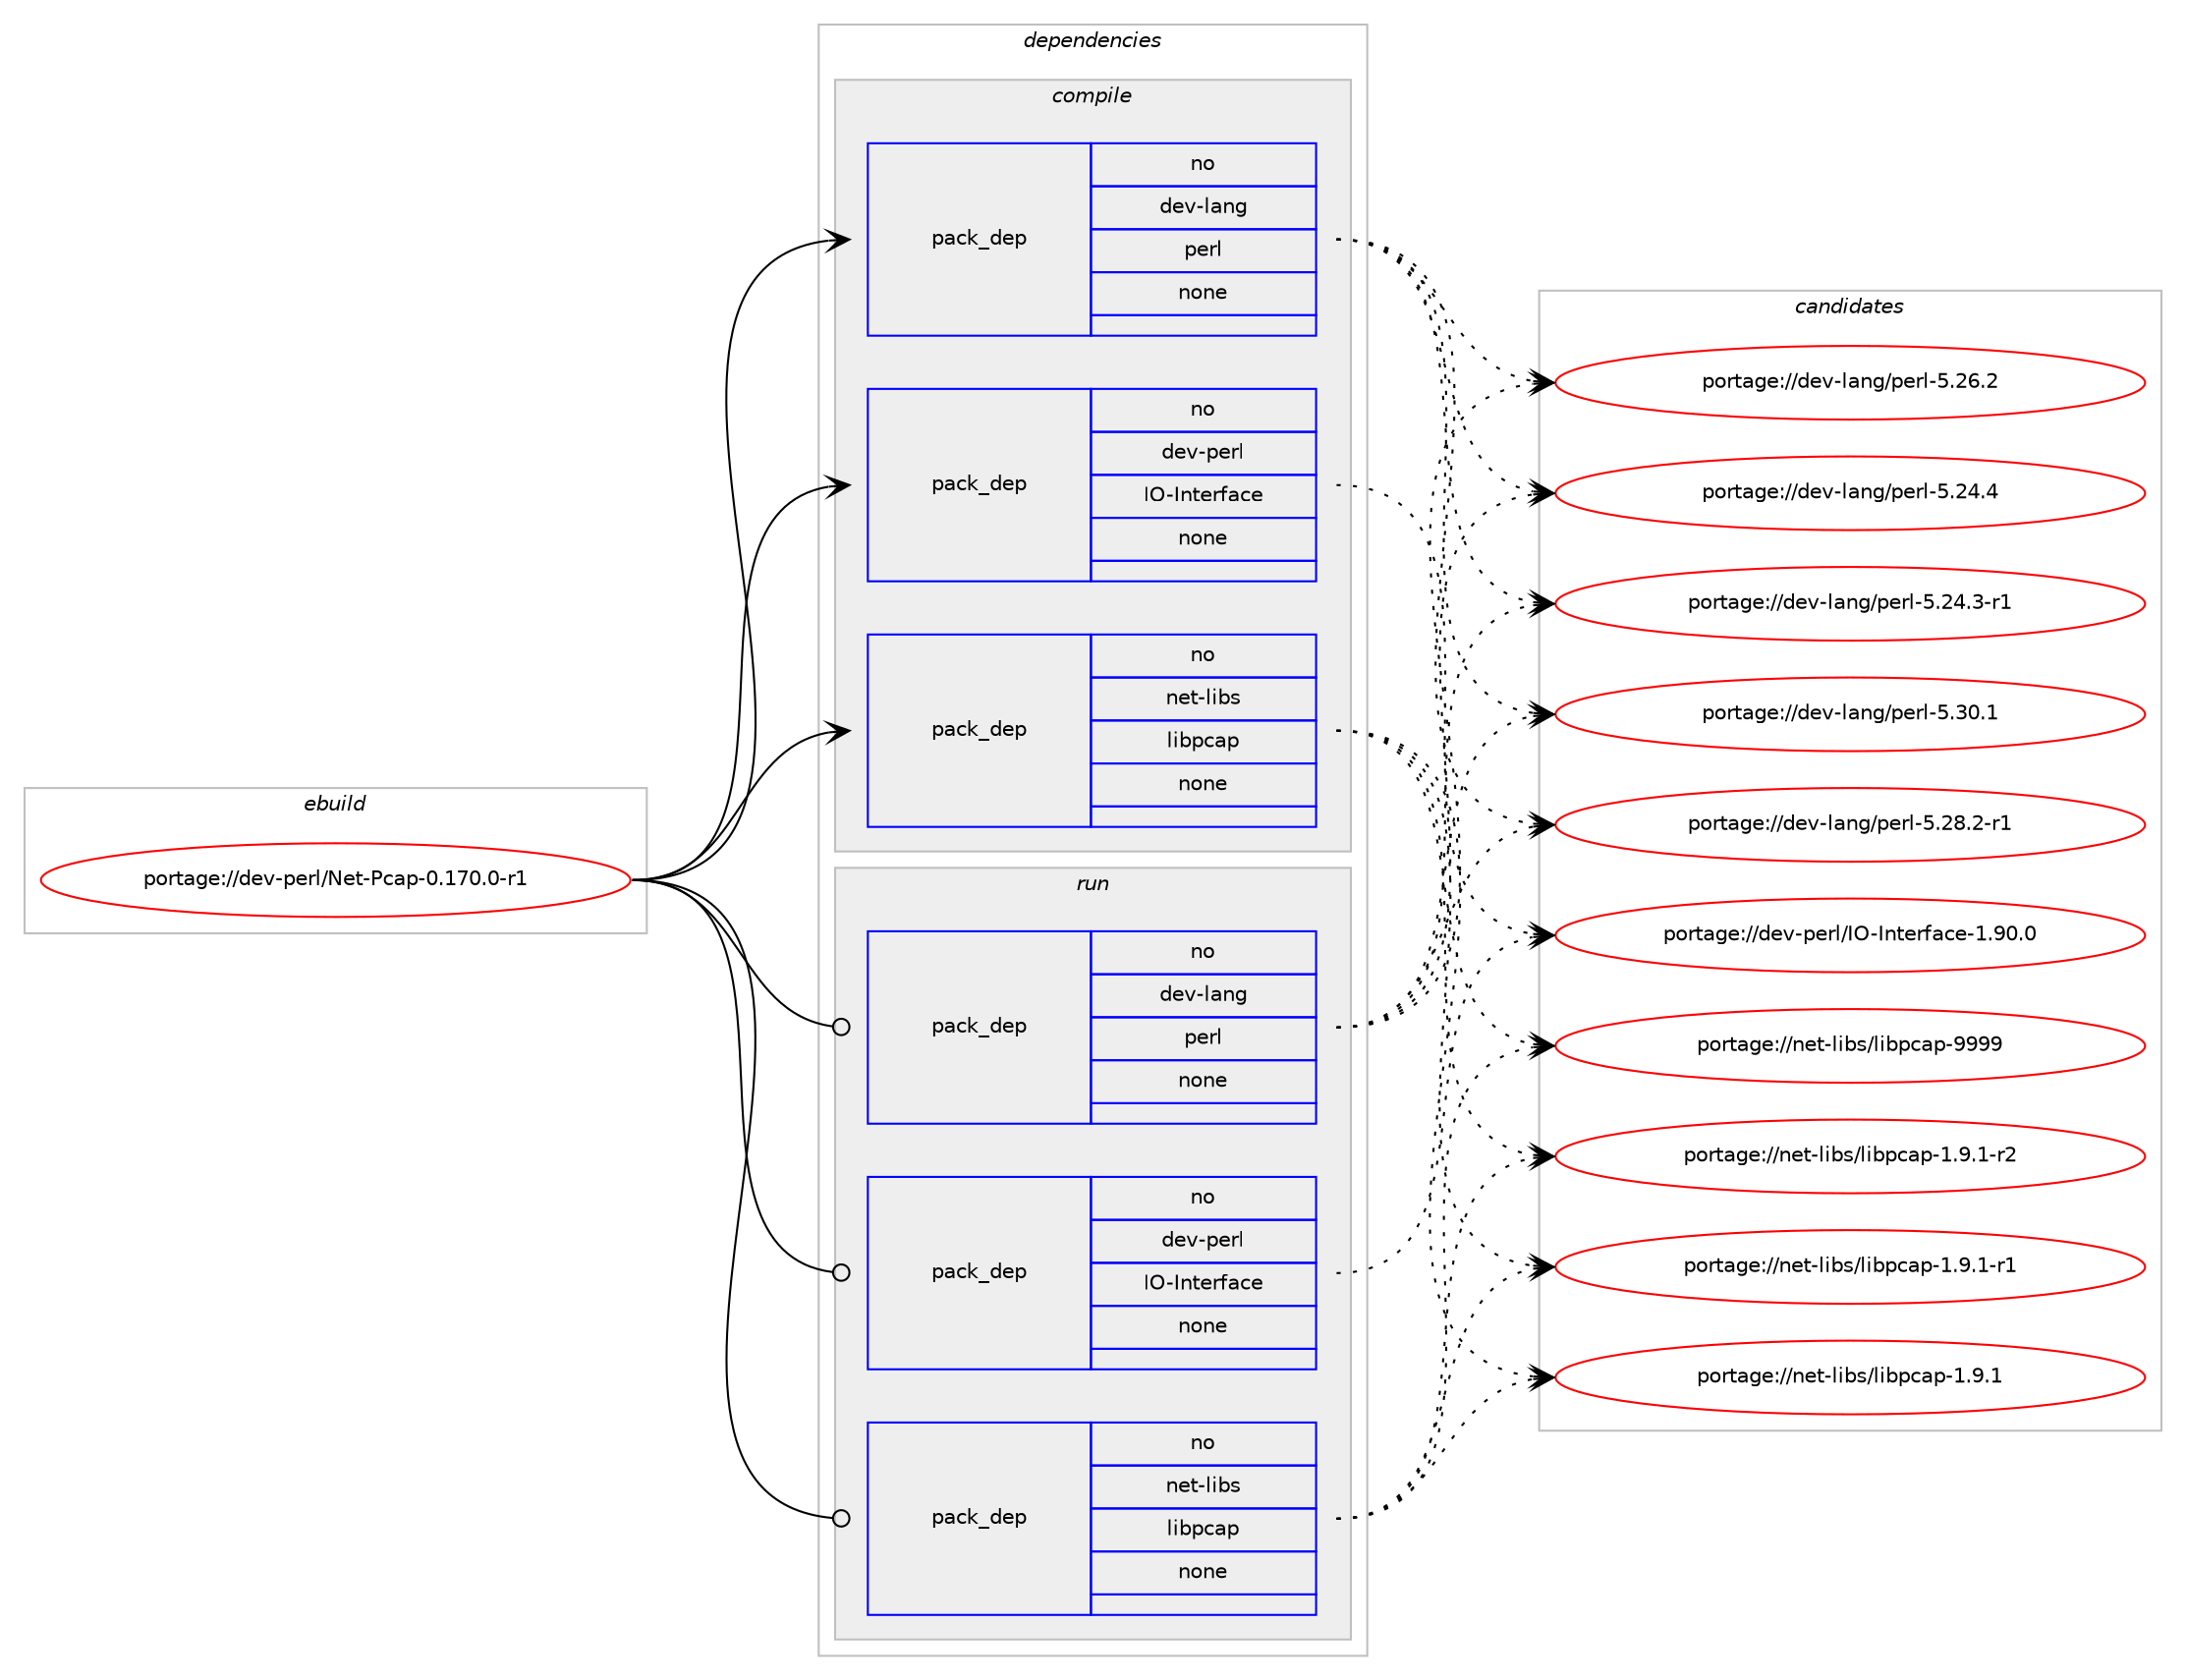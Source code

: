 digraph prolog {

# *************
# Graph options
# *************

newrank=true;
concentrate=true;
compound=true;
graph [rankdir=LR,fontname=Helvetica,fontsize=10,ranksep=1.5];#, ranksep=2.5, nodesep=0.2];
edge  [arrowhead=vee];
node  [fontname=Helvetica,fontsize=10];

# **********
# The ebuild
# **********

subgraph cluster_leftcol {
color=gray;
rank=same;
label=<<i>ebuild</i>>;
id [label="portage://dev-perl/Net-Pcap-0.170.0-r1", color=red, width=4, href="../dev-perl/Net-Pcap-0.170.0-r1.svg"];
}

# ****************
# The dependencies
# ****************

subgraph cluster_midcol {
color=gray;
label=<<i>dependencies</i>>;
subgraph cluster_compile {
fillcolor="#eeeeee";
style=filled;
label=<<i>compile</i>>;
subgraph pack359510 {
dependency486348 [label=<<TABLE BORDER="0" CELLBORDER="1" CELLSPACING="0" CELLPADDING="4" WIDTH="220"><TR><TD ROWSPAN="6" CELLPADDING="30">pack_dep</TD></TR><TR><TD WIDTH="110">no</TD></TR><TR><TD>dev-lang</TD></TR><TR><TD>perl</TD></TR><TR><TD>none</TD></TR><TR><TD></TD></TR></TABLE>>, shape=none, color=blue];
}
id:e -> dependency486348:w [weight=20,style="solid",arrowhead="vee"];
subgraph pack359511 {
dependency486349 [label=<<TABLE BORDER="0" CELLBORDER="1" CELLSPACING="0" CELLPADDING="4" WIDTH="220"><TR><TD ROWSPAN="6" CELLPADDING="30">pack_dep</TD></TR><TR><TD WIDTH="110">no</TD></TR><TR><TD>dev-perl</TD></TR><TR><TD>IO-Interface</TD></TR><TR><TD>none</TD></TR><TR><TD></TD></TR></TABLE>>, shape=none, color=blue];
}
id:e -> dependency486349:w [weight=20,style="solid",arrowhead="vee"];
subgraph pack359512 {
dependency486350 [label=<<TABLE BORDER="0" CELLBORDER="1" CELLSPACING="0" CELLPADDING="4" WIDTH="220"><TR><TD ROWSPAN="6" CELLPADDING="30">pack_dep</TD></TR><TR><TD WIDTH="110">no</TD></TR><TR><TD>net-libs</TD></TR><TR><TD>libpcap</TD></TR><TR><TD>none</TD></TR><TR><TD></TD></TR></TABLE>>, shape=none, color=blue];
}
id:e -> dependency486350:w [weight=20,style="solid",arrowhead="vee"];
}
subgraph cluster_compileandrun {
fillcolor="#eeeeee";
style=filled;
label=<<i>compile and run</i>>;
}
subgraph cluster_run {
fillcolor="#eeeeee";
style=filled;
label=<<i>run</i>>;
subgraph pack359513 {
dependency486351 [label=<<TABLE BORDER="0" CELLBORDER="1" CELLSPACING="0" CELLPADDING="4" WIDTH="220"><TR><TD ROWSPAN="6" CELLPADDING="30">pack_dep</TD></TR><TR><TD WIDTH="110">no</TD></TR><TR><TD>dev-lang</TD></TR><TR><TD>perl</TD></TR><TR><TD>none</TD></TR><TR><TD></TD></TR></TABLE>>, shape=none, color=blue];
}
id:e -> dependency486351:w [weight=20,style="solid",arrowhead="odot"];
subgraph pack359514 {
dependency486352 [label=<<TABLE BORDER="0" CELLBORDER="1" CELLSPACING="0" CELLPADDING="4" WIDTH="220"><TR><TD ROWSPAN="6" CELLPADDING="30">pack_dep</TD></TR><TR><TD WIDTH="110">no</TD></TR><TR><TD>dev-perl</TD></TR><TR><TD>IO-Interface</TD></TR><TR><TD>none</TD></TR><TR><TD></TD></TR></TABLE>>, shape=none, color=blue];
}
id:e -> dependency486352:w [weight=20,style="solid",arrowhead="odot"];
subgraph pack359515 {
dependency486353 [label=<<TABLE BORDER="0" CELLBORDER="1" CELLSPACING="0" CELLPADDING="4" WIDTH="220"><TR><TD ROWSPAN="6" CELLPADDING="30">pack_dep</TD></TR><TR><TD WIDTH="110">no</TD></TR><TR><TD>net-libs</TD></TR><TR><TD>libpcap</TD></TR><TR><TD>none</TD></TR><TR><TD></TD></TR></TABLE>>, shape=none, color=blue];
}
id:e -> dependency486353:w [weight=20,style="solid",arrowhead="odot"];
}
}

# **************
# The candidates
# **************

subgraph cluster_choices {
rank=same;
color=gray;
label=<<i>candidates</i>>;

subgraph choice359510 {
color=black;
nodesep=1;
choice10010111845108971101034711210111410845534651484649 [label="portage://dev-lang/perl-5.30.1", color=red, width=4,href="../dev-lang/perl-5.30.1.svg"];
choice100101118451089711010347112101114108455346505646504511449 [label="portage://dev-lang/perl-5.28.2-r1", color=red, width=4,href="../dev-lang/perl-5.28.2-r1.svg"];
choice10010111845108971101034711210111410845534650544650 [label="portage://dev-lang/perl-5.26.2", color=red, width=4,href="../dev-lang/perl-5.26.2.svg"];
choice10010111845108971101034711210111410845534650524652 [label="portage://dev-lang/perl-5.24.4", color=red, width=4,href="../dev-lang/perl-5.24.4.svg"];
choice100101118451089711010347112101114108455346505246514511449 [label="portage://dev-lang/perl-5.24.3-r1", color=red, width=4,href="../dev-lang/perl-5.24.3-r1.svg"];
dependency486348:e -> choice10010111845108971101034711210111410845534651484649:w [style=dotted,weight="100"];
dependency486348:e -> choice100101118451089711010347112101114108455346505646504511449:w [style=dotted,weight="100"];
dependency486348:e -> choice10010111845108971101034711210111410845534650544650:w [style=dotted,weight="100"];
dependency486348:e -> choice10010111845108971101034711210111410845534650524652:w [style=dotted,weight="100"];
dependency486348:e -> choice100101118451089711010347112101114108455346505246514511449:w [style=dotted,weight="100"];
}
subgraph choice359511 {
color=black;
nodesep=1;
choice100101118451121011141084773794573110116101114102979910145494657484648 [label="portage://dev-perl/IO-Interface-1.90.0", color=red, width=4,href="../dev-perl/IO-Interface-1.90.0.svg"];
dependency486349:e -> choice100101118451121011141084773794573110116101114102979910145494657484648:w [style=dotted,weight="100"];
}
subgraph choice359512 {
color=black;
nodesep=1;
choice1101011164510810598115471081059811299971124557575757 [label="portage://net-libs/libpcap-9999", color=red, width=4,href="../net-libs/libpcap-9999.svg"];
choice1101011164510810598115471081059811299971124549465746494511450 [label="portage://net-libs/libpcap-1.9.1-r2", color=red, width=4,href="../net-libs/libpcap-1.9.1-r2.svg"];
choice1101011164510810598115471081059811299971124549465746494511449 [label="portage://net-libs/libpcap-1.9.1-r1", color=red, width=4,href="../net-libs/libpcap-1.9.1-r1.svg"];
choice110101116451081059811547108105981129997112454946574649 [label="portage://net-libs/libpcap-1.9.1", color=red, width=4,href="../net-libs/libpcap-1.9.1.svg"];
dependency486350:e -> choice1101011164510810598115471081059811299971124557575757:w [style=dotted,weight="100"];
dependency486350:e -> choice1101011164510810598115471081059811299971124549465746494511450:w [style=dotted,weight="100"];
dependency486350:e -> choice1101011164510810598115471081059811299971124549465746494511449:w [style=dotted,weight="100"];
dependency486350:e -> choice110101116451081059811547108105981129997112454946574649:w [style=dotted,weight="100"];
}
subgraph choice359513 {
color=black;
nodesep=1;
choice10010111845108971101034711210111410845534651484649 [label="portage://dev-lang/perl-5.30.1", color=red, width=4,href="../dev-lang/perl-5.30.1.svg"];
choice100101118451089711010347112101114108455346505646504511449 [label="portage://dev-lang/perl-5.28.2-r1", color=red, width=4,href="../dev-lang/perl-5.28.2-r1.svg"];
choice10010111845108971101034711210111410845534650544650 [label="portage://dev-lang/perl-5.26.2", color=red, width=4,href="../dev-lang/perl-5.26.2.svg"];
choice10010111845108971101034711210111410845534650524652 [label="portage://dev-lang/perl-5.24.4", color=red, width=4,href="../dev-lang/perl-5.24.4.svg"];
choice100101118451089711010347112101114108455346505246514511449 [label="portage://dev-lang/perl-5.24.3-r1", color=red, width=4,href="../dev-lang/perl-5.24.3-r1.svg"];
dependency486351:e -> choice10010111845108971101034711210111410845534651484649:w [style=dotted,weight="100"];
dependency486351:e -> choice100101118451089711010347112101114108455346505646504511449:w [style=dotted,weight="100"];
dependency486351:e -> choice10010111845108971101034711210111410845534650544650:w [style=dotted,weight="100"];
dependency486351:e -> choice10010111845108971101034711210111410845534650524652:w [style=dotted,weight="100"];
dependency486351:e -> choice100101118451089711010347112101114108455346505246514511449:w [style=dotted,weight="100"];
}
subgraph choice359514 {
color=black;
nodesep=1;
choice100101118451121011141084773794573110116101114102979910145494657484648 [label="portage://dev-perl/IO-Interface-1.90.0", color=red, width=4,href="../dev-perl/IO-Interface-1.90.0.svg"];
dependency486352:e -> choice100101118451121011141084773794573110116101114102979910145494657484648:w [style=dotted,weight="100"];
}
subgraph choice359515 {
color=black;
nodesep=1;
choice1101011164510810598115471081059811299971124557575757 [label="portage://net-libs/libpcap-9999", color=red, width=4,href="../net-libs/libpcap-9999.svg"];
choice1101011164510810598115471081059811299971124549465746494511450 [label="portage://net-libs/libpcap-1.9.1-r2", color=red, width=4,href="../net-libs/libpcap-1.9.1-r2.svg"];
choice1101011164510810598115471081059811299971124549465746494511449 [label="portage://net-libs/libpcap-1.9.1-r1", color=red, width=4,href="../net-libs/libpcap-1.9.1-r1.svg"];
choice110101116451081059811547108105981129997112454946574649 [label="portage://net-libs/libpcap-1.9.1", color=red, width=4,href="../net-libs/libpcap-1.9.1.svg"];
dependency486353:e -> choice1101011164510810598115471081059811299971124557575757:w [style=dotted,weight="100"];
dependency486353:e -> choice1101011164510810598115471081059811299971124549465746494511450:w [style=dotted,weight="100"];
dependency486353:e -> choice1101011164510810598115471081059811299971124549465746494511449:w [style=dotted,weight="100"];
dependency486353:e -> choice110101116451081059811547108105981129997112454946574649:w [style=dotted,weight="100"];
}
}

}
